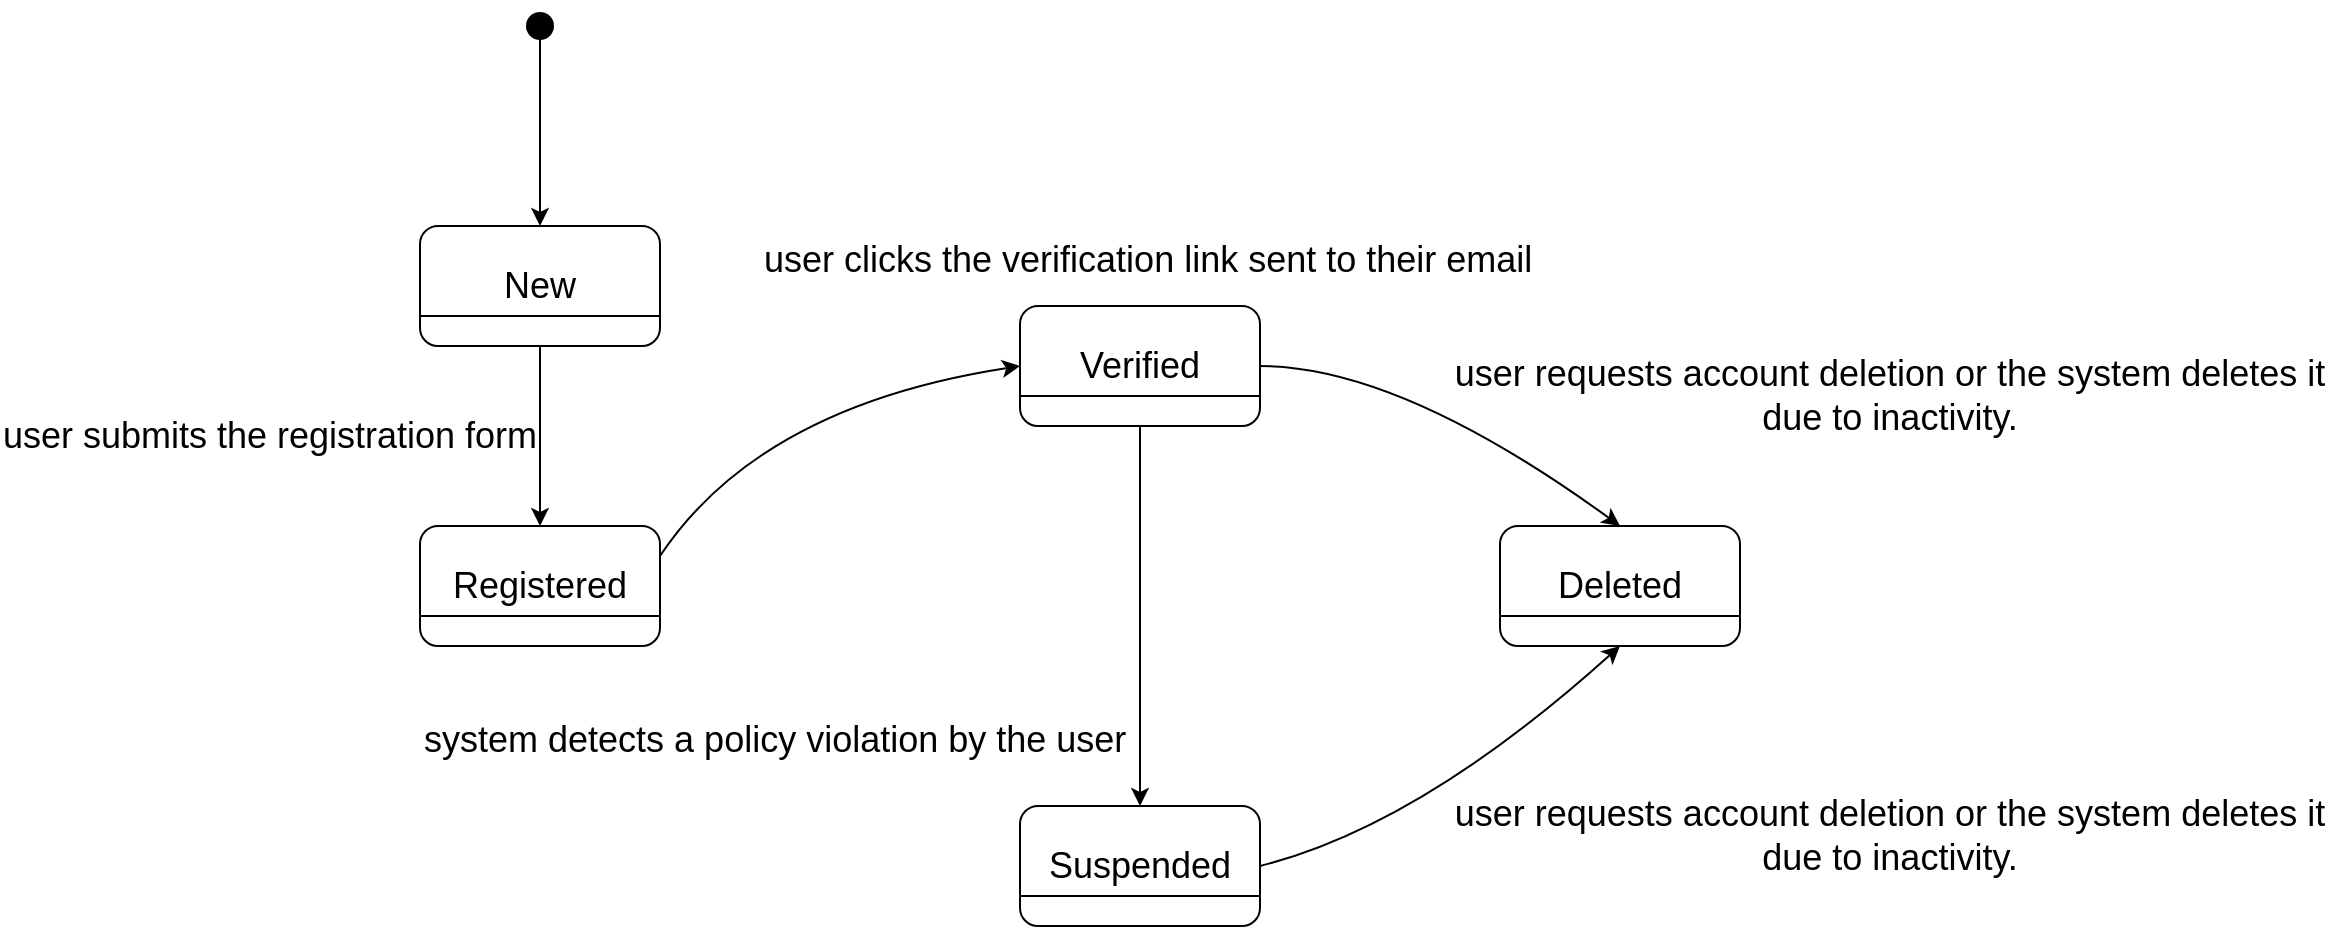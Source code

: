 <mxfile version="22.1.3" type="device">
  <diagram name="Page-1" id="b93_CaM0EObG0oJCMLio">
    <mxGraphModel dx="1306" dy="751" grid="1" gridSize="10" guides="1" tooltips="1" connect="1" arrows="1" fold="1" page="1" pageScale="1" pageWidth="1654" pageHeight="2336" math="0" shadow="0">
      <root>
        <mxCell id="0" />
        <mxCell id="1" parent="0" />
        <mxCell id="zZ28Rg78OEcMz5m_Ot3z-1" value="&lt;font style=&quot;font-size: 18px;&quot;&gt;New&lt;/font&gt;" style="rounded=1;whiteSpace=wrap;html=1;" vertex="1" parent="1">
          <mxGeometry x="340" y="180" width="120" height="60" as="geometry" />
        </mxCell>
        <mxCell id="zZ28Rg78OEcMz5m_Ot3z-2" value="" style="endArrow=none;html=1;rounded=0;exitX=0;exitY=0.75;exitDx=0;exitDy=0;entryX=1;entryY=0.75;entryDx=0;entryDy=0;" edge="1" parent="1" source="zZ28Rg78OEcMz5m_Ot3z-1" target="zZ28Rg78OEcMz5m_Ot3z-1">
          <mxGeometry width="50" height="50" relative="1" as="geometry">
            <mxPoint x="640" y="410" as="sourcePoint" />
            <mxPoint x="690" y="360" as="targetPoint" />
          </mxGeometry>
        </mxCell>
        <mxCell id="zZ28Rg78OEcMz5m_Ot3z-3" value="&lt;font style=&quot;font-size: 18px;&quot;&gt;Suspended&lt;/font&gt;" style="rounded=1;whiteSpace=wrap;html=1;" vertex="1" parent="1">
          <mxGeometry x="640" y="470" width="120" height="60" as="geometry" />
        </mxCell>
        <mxCell id="zZ28Rg78OEcMz5m_Ot3z-4" value="" style="endArrow=none;html=1;rounded=0;exitX=0;exitY=0.75;exitDx=0;exitDy=0;entryX=1;entryY=0.75;entryDx=0;entryDy=0;" edge="1" parent="1" source="zZ28Rg78OEcMz5m_Ot3z-3" target="zZ28Rg78OEcMz5m_Ot3z-3">
          <mxGeometry width="50" height="50" relative="1" as="geometry">
            <mxPoint x="650" y="420" as="sourcePoint" />
            <mxPoint x="700" y="370" as="targetPoint" />
          </mxGeometry>
        </mxCell>
        <mxCell id="zZ28Rg78OEcMz5m_Ot3z-5" value="&lt;font style=&quot;font-size: 18px;&quot;&gt;Verified&lt;/font&gt;" style="rounded=1;whiteSpace=wrap;html=1;" vertex="1" parent="1">
          <mxGeometry x="640" y="220" width="120" height="60" as="geometry" />
        </mxCell>
        <mxCell id="zZ28Rg78OEcMz5m_Ot3z-6" value="" style="endArrow=none;html=1;rounded=0;exitX=0;exitY=0.75;exitDx=0;exitDy=0;entryX=1;entryY=0.75;entryDx=0;entryDy=0;" edge="1" parent="1" source="zZ28Rg78OEcMz5m_Ot3z-5" target="zZ28Rg78OEcMz5m_Ot3z-5">
          <mxGeometry width="50" height="50" relative="1" as="geometry">
            <mxPoint x="660" y="430" as="sourcePoint" />
            <mxPoint x="710" y="380" as="targetPoint" />
          </mxGeometry>
        </mxCell>
        <mxCell id="zZ28Rg78OEcMz5m_Ot3z-7" value="&lt;font style=&quot;font-size: 18px;&quot;&gt;Registered&lt;/font&gt;" style="rounded=1;whiteSpace=wrap;html=1;" vertex="1" parent="1">
          <mxGeometry x="340" y="330" width="120" height="60" as="geometry" />
        </mxCell>
        <mxCell id="zZ28Rg78OEcMz5m_Ot3z-8" value="" style="endArrow=none;html=1;rounded=0;exitX=0;exitY=0.75;exitDx=0;exitDy=0;entryX=1;entryY=0.75;entryDx=0;entryDy=0;" edge="1" parent="1" source="zZ28Rg78OEcMz5m_Ot3z-7" target="zZ28Rg78OEcMz5m_Ot3z-7">
          <mxGeometry width="50" height="50" relative="1" as="geometry">
            <mxPoint x="670" y="440" as="sourcePoint" />
            <mxPoint x="720" y="390" as="targetPoint" />
          </mxGeometry>
        </mxCell>
        <mxCell id="zZ28Rg78OEcMz5m_Ot3z-9" value="&lt;font style=&quot;font-size: 18px;&quot;&gt;Deleted&lt;/font&gt;" style="rounded=1;whiteSpace=wrap;html=1;" vertex="1" parent="1">
          <mxGeometry x="880" y="330" width="120" height="60" as="geometry" />
        </mxCell>
        <mxCell id="zZ28Rg78OEcMz5m_Ot3z-10" value="" style="endArrow=none;html=1;rounded=0;exitX=0;exitY=0.75;exitDx=0;exitDy=0;entryX=1;entryY=0.75;entryDx=0;entryDy=0;" edge="1" parent="1" source="zZ28Rg78OEcMz5m_Ot3z-9" target="zZ28Rg78OEcMz5m_Ot3z-9">
          <mxGeometry width="50" height="50" relative="1" as="geometry">
            <mxPoint x="710" y="480" as="sourcePoint" />
            <mxPoint x="760" y="430" as="targetPoint" />
          </mxGeometry>
        </mxCell>
        <mxCell id="zZ28Rg78OEcMz5m_Ot3z-11" value="" style="shape=waypoint;sketch=0;fillStyle=solid;size=6;pointerEvents=1;points=[];fillColor=none;resizable=0;rotatable=0;perimeter=centerPerimeter;snapToPoint=1;strokeWidth=5;" vertex="1" parent="1">
          <mxGeometry x="390" y="70" width="20" height="20" as="geometry" />
        </mxCell>
        <mxCell id="zZ28Rg78OEcMz5m_Ot3z-12" value="" style="endArrow=classic;html=1;rounded=0;exitX=0.4;exitY=1.1;exitDx=0;exitDy=0;exitPerimeter=0;entryX=0.5;entryY=0;entryDx=0;entryDy=0;" edge="1" parent="1" source="zZ28Rg78OEcMz5m_Ot3z-11" target="zZ28Rg78OEcMz5m_Ot3z-1">
          <mxGeometry width="50" height="50" relative="1" as="geometry">
            <mxPoint x="470" y="110" as="sourcePoint" />
            <mxPoint x="520" y="60" as="targetPoint" />
          </mxGeometry>
        </mxCell>
        <mxCell id="zZ28Rg78OEcMz5m_Ot3z-13" value="" style="endArrow=classic;html=1;rounded=0;exitX=0.5;exitY=1;exitDx=0;exitDy=0;entryX=0.5;entryY=0;entryDx=0;entryDy=0;" edge="1" parent="1" source="zZ28Rg78OEcMz5m_Ot3z-1" target="zZ28Rg78OEcMz5m_Ot3z-7">
          <mxGeometry width="50" height="50" relative="1" as="geometry">
            <mxPoint x="410" y="90" as="sourcePoint" />
            <mxPoint x="410" y="190" as="targetPoint" />
          </mxGeometry>
        </mxCell>
        <mxCell id="zZ28Rg78OEcMz5m_Ot3z-14" value="&lt;font style=&quot;font-size: 18px;&quot;&gt;user submits the registration form&lt;/font&gt;" style="text;html=1;strokeColor=none;fillColor=none;align=center;verticalAlign=middle;whiteSpace=wrap;rounded=0;" vertex="1" parent="1">
          <mxGeometry x="130" y="270" width="270" height="30" as="geometry" />
        </mxCell>
        <mxCell id="zZ28Rg78OEcMz5m_Ot3z-15" value="" style="curved=1;endArrow=classic;html=1;rounded=0;entryX=0;entryY=0.5;entryDx=0;entryDy=0;exitX=1;exitY=0.25;exitDx=0;exitDy=0;" edge="1" parent="1" source="zZ28Rg78OEcMz5m_Ot3z-7" target="zZ28Rg78OEcMz5m_Ot3z-5">
          <mxGeometry width="50" height="50" relative="1" as="geometry">
            <mxPoint x="460" y="330" as="sourcePoint" />
            <mxPoint x="690" y="360" as="targetPoint" />
            <Array as="points">
              <mxPoint x="510" y="270" />
            </Array>
          </mxGeometry>
        </mxCell>
        <mxCell id="zZ28Rg78OEcMz5m_Ot3z-17" value="&lt;div style=&quot;font-size: 18px;&quot;&gt;user clicks the verification link sent to their email&lt;/div&gt;" style="text;whiteSpace=wrap;html=1;" vertex="1" parent="1">
          <mxGeometry x="510" y="180" width="390" height="50" as="geometry" />
        </mxCell>
        <mxCell id="zZ28Rg78OEcMz5m_Ot3z-18" value="&lt;div style=&quot;font-size: 13px;&quot;&gt;&lt;font style=&quot;font-size: 18px;&quot;&gt;system detects a policy violation by the user&lt;/font&gt;&lt;/div&gt;" style="text;whiteSpace=wrap;html=1;" vertex="1" parent="1">
          <mxGeometry x="340" y="420" width="370" height="50" as="geometry" />
        </mxCell>
        <mxCell id="zZ28Rg78OEcMz5m_Ot3z-22" value="" style="curved=1;endArrow=classic;html=1;rounded=0;entryX=0.5;entryY=0;entryDx=0;entryDy=0;exitX=1;exitY=0.5;exitDx=0;exitDy=0;" edge="1" parent="1" source="zZ28Rg78OEcMz5m_Ot3z-5" target="zZ28Rg78OEcMz5m_Ot3z-9">
          <mxGeometry width="50" height="50" relative="1" as="geometry">
            <mxPoint x="760" y="255" as="sourcePoint" />
            <mxPoint x="940" y="160" as="targetPoint" />
            <Array as="points">
              <mxPoint x="830" y="250" />
            </Array>
          </mxGeometry>
        </mxCell>
        <mxCell id="zZ28Rg78OEcMz5m_Ot3z-23" value="" style="curved=1;endArrow=classic;html=1;rounded=0;entryX=0.5;entryY=1;entryDx=0;entryDy=0;exitX=1;exitY=0.5;exitDx=0;exitDy=0;" edge="1" parent="1" source="zZ28Rg78OEcMz5m_Ot3z-3" target="zZ28Rg78OEcMz5m_Ot3z-9">
          <mxGeometry width="50" height="50" relative="1" as="geometry">
            <mxPoint x="760" y="470" as="sourcePoint" />
            <mxPoint x="940" y="550" as="targetPoint" />
            <Array as="points">
              <mxPoint x="840" y="480" />
            </Array>
          </mxGeometry>
        </mxCell>
        <mxCell id="zZ28Rg78OEcMz5m_Ot3z-24" value="&lt;font style=&quot;font-size: 18px;&quot;&gt;user requests account deletion or the system deletes it due to inactivity.&lt;/font&gt;" style="text;html=1;strokeColor=none;fillColor=none;align=center;verticalAlign=middle;whiteSpace=wrap;rounded=0;" vertex="1" parent="1">
          <mxGeometry x="850" y="250" width="450" height="30" as="geometry" />
        </mxCell>
        <mxCell id="zZ28Rg78OEcMz5m_Ot3z-25" value="&lt;font style=&quot;font-size: 18px;&quot;&gt;user requests account deletion or the system deletes it due to inactivity.&lt;/font&gt;" style="text;html=1;strokeColor=none;fillColor=none;align=center;verticalAlign=middle;whiteSpace=wrap;rounded=0;" vertex="1" parent="1">
          <mxGeometry x="850" y="470" width="450" height="30" as="geometry" />
        </mxCell>
        <mxCell id="zZ28Rg78OEcMz5m_Ot3z-26" value="" style="endArrow=classic;html=1;rounded=0;exitX=0.5;exitY=1;exitDx=0;exitDy=0;entryX=0.5;entryY=0;entryDx=0;entryDy=0;" edge="1" parent="1" source="zZ28Rg78OEcMz5m_Ot3z-5" target="zZ28Rg78OEcMz5m_Ot3z-3">
          <mxGeometry width="50" height="50" relative="1" as="geometry">
            <mxPoint x="700" y="350" as="sourcePoint" />
            <mxPoint x="750" y="300" as="targetPoint" />
          </mxGeometry>
        </mxCell>
      </root>
    </mxGraphModel>
  </diagram>
</mxfile>
